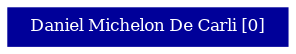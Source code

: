 strict graph grafo2 {
	graph [bb="0,0,134,18", id=grafo2, overlap=False];
	node [label="\N", fontsize=8, shape=rectangle, style=filled];
	0 [label="Daniel Michelon De Carli [0]", URL="http://lattes.cnpq.br/3289332380263864", color="#000099", fontcolor="#FFFFFF", height="0.25", pos="67,9", width="1.8611"];
}
